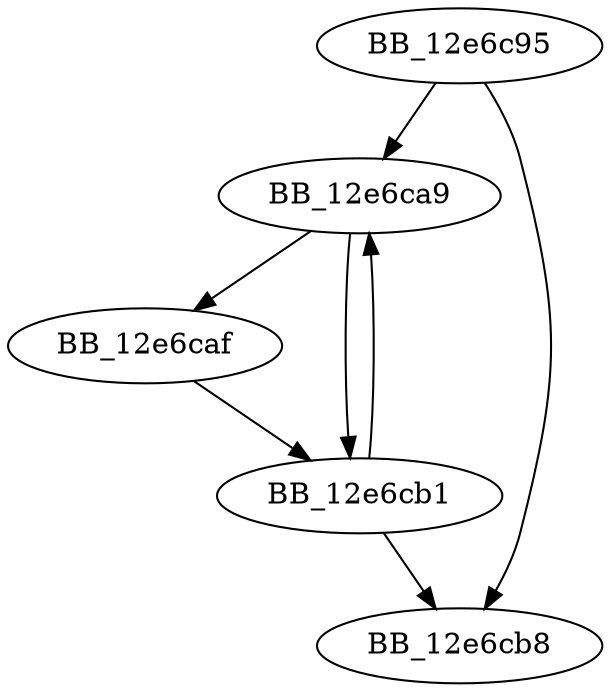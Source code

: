 DiGraph sub_12E6C95{
BB_12e6c95->BB_12e6ca9
BB_12e6c95->BB_12e6cb8
BB_12e6ca9->BB_12e6caf
BB_12e6ca9->BB_12e6cb1
BB_12e6caf->BB_12e6cb1
BB_12e6cb1->BB_12e6ca9
BB_12e6cb1->BB_12e6cb8
}
